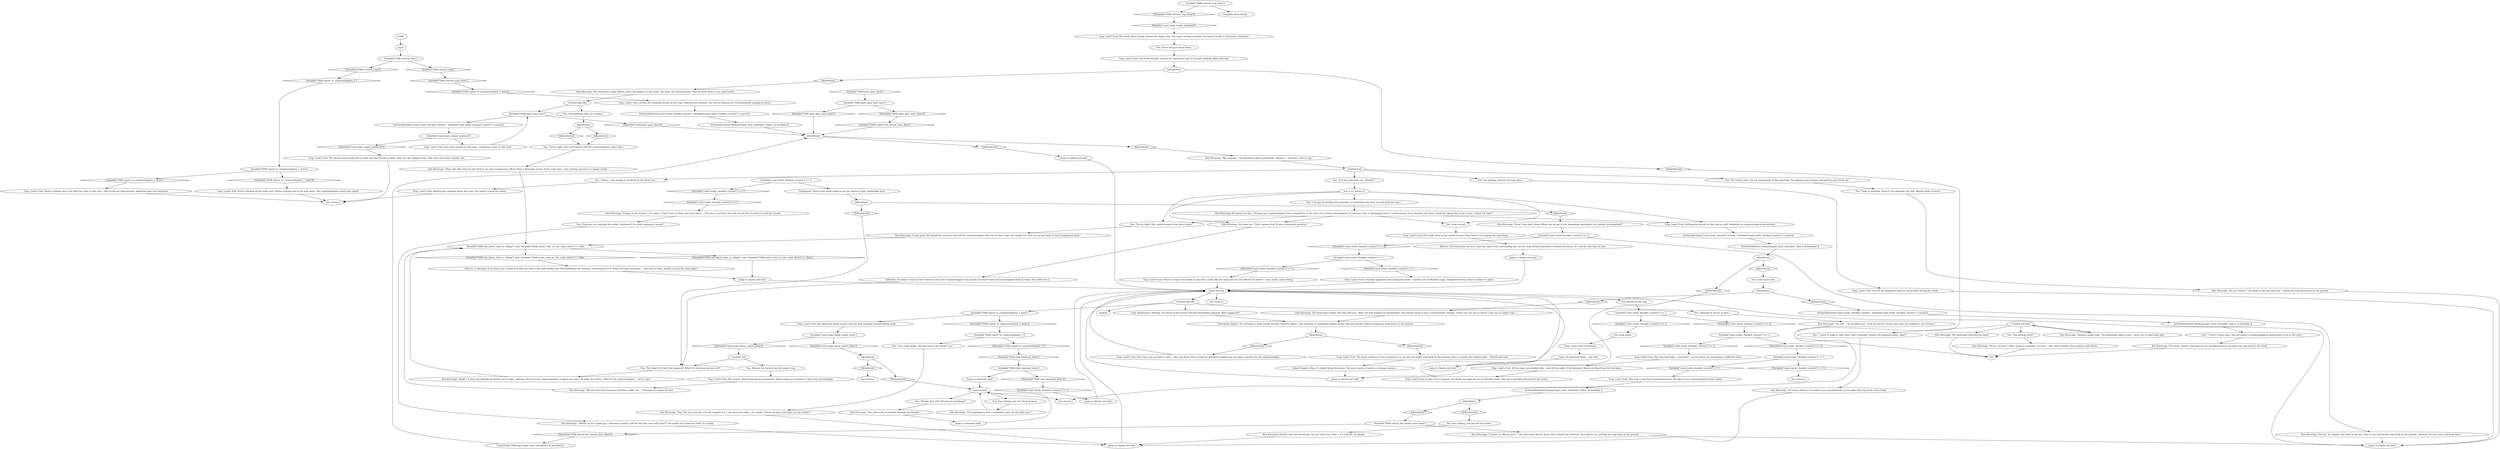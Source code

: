 # COAST ORB / reeds at lands end
# These reeds are in the north, at Land's End. The interactable reeds you can search when Morell tells you to check the phasmid traps. There are traps in these reeds.
# ==================================================
digraph G {
	  0 [label="START"];
	  1 [label="input"];
	  2 [label="Variable[\"TASK.restock_trap\"]"];
	  3 [label="Variable[\"TASK.restock_trap\"]", shape=diamond];
	  4 [label="!(Variable[\"TASK.restock_trap\"])", shape=diamond];
	  5 [label="IsKimHere()"];
	  6 [label="IsKimHere()", shape=diamond];
	  7 [label="!(IsKimHere())", shape=diamond];
	  8 [label="Kim Kitsuragi: \"Right.\" It does not look like he thinks you're right. \"Anyway, that's for the cryptozoologists to figure out now.\" He adds, for clarity: \"*We're* not cryptozoologists -- we're cops.\""];
	  9 [label="Kim Kitsuragi: Neither does the lieutenant. He just raises his collar -- it's cold out, as always."];
	  10 [label="Jump to: [lands end hub]"];
	  11 [label="Variable[\"coast.reeds_checked_counter\"] == 3"];
	  12 [label="Variable[\"coast.reeds_checked_counter\"] == 3", shape=diamond];
	  13 [label="!(Variable[\"coast.reeds_checked_counter\"] == 3)", shape=diamond];
	  14 [label="Kim Kitsuragi: \"Of course. Noted.\" He looks at you, incredulously, as you place the trap back in the reeds."];
	  15 [label="Logic: No phasmid either -- but still..."];
	  16 [label="Variable[\"coast.reeds_checked_counter\"] == 1"];
	  17 [label="Variable[\"coast.reeds_checked_counter\"] == 1", shape=diamond];
	  18 [label="!(Variable[\"coast.reeds_checked_counter\"] == 1)", shape=diamond];
	  19 [label="SetVariableValue(\"backyard.gary_door_unlocked\", false) --[[ Variable[ ]]"];
	  20 [label="IsKimHere()"];
	  21 [label="IsKimHere()", shape=diamond];
	  22 [label="!(IsKimHere())", shape=diamond];
	  23 [label="Kim Kitsuragi: \"Big surprise.\" The lieutenant grins mirthlessly. \"Anyway -- one down, three to go.\""];
	  24 [label="You: \"Maybe they will still attract something?\""];
	  25 [label="Kim Kitsuragi: \"Yes. Like a cat, or another teenage psychopath.\""];
	  26 [label="Variable[\"TASK.open_gary_door_done\"]"];
	  27 [label="Variable[\"TASK.open_gary_door_done\"]", shape=diamond];
	  28 [label="!(Variable[\"TASK.open_gary_door_done\"])", shape=diamond];
	  29 [label="SetVariableValue(\"backyard.gary_door_unlocked\", false) --[[ Variable[ ]]"];
	  30 [label="Variable[\"coast.traps_dying_regret_done\"]"];
	  31 [label="Variable[\"coast.traps_dying_regret_done\"]", shape=diamond];
	  32 [label="!(Variable[\"coast.traps_dying_regret_done\"])", shape=diamond];
	  33 [label="Jump to: [lands end hub]"];
	  34 [label="Kim Kitsuragi: \"Okay. But after that we get back to our own assignments. We've done a thorough survey of the coast now -- just running around is no longer useful.\""];
	  35 [label="Trap: Land's End: The reeds continue to hiss around you as you put the empty trap back on the ground. Time to consult the professionals -- Morell and Lena."];
	  36 [label="You: \"I want to make it clear that I don't *actually* believe the phasmid exists, okay?\""];
	  37 [label="Kim Kitsuragi: \"Always up for a good jog -- otherwise, would I still be *on* this case with *you*?\" He smiles and raises his collar. It's windy."];
	  38 [label="IsKimHere()"];
	  39 [label="IsKimHere()", shape=diamond];
	  40 [label="!(IsKimHere())", shape=diamond];
	  41 [label="SetVariableValue(\"backyard.gary_door_unlocked\", false) --[[ Variable[ ]]"];
	  42 [label="Variable[\"TASK.ask_about_ruby_in_village\"]  and  Variable[\"TASK.locate_ruby_on_the_coast_done\"] == false"];
	  43 [label="Variable[\"TASK.ask_about_ruby_in_village\"]  and  Variable[\"TASK.locate_ruby_on_the_coast_done\"] == false", shape=diamond];
	  44 [label="!(Variable[\"TASK.ask_about_ruby_in_village\"]  and  Variable[\"TASK.locate_ruby_on_the_coast_done\"] == false)", shape=diamond];
	  45 [label="You: [Leave.]"];
	  46 [label="Kim Kitsuragi: The lieutenant's gaze follows yours and lingers on the reeds, the sand, the water beyond. Then he turns back to you expectantly."];
	  47 [label="Kim Kitsuragi: \"Yup. The next one has a *crab* trapped in it.\" He raises his collar -- it's windy. \"These are just crab traps, you do realize?\""];
	  48 [label="Trap: Land's End: A familiar apparatus lies among the reeds -- another one of Morell's traps, weighed down by stones to keep it in place."];
	  49 [label="CancelTask(\"TASK.open_gary_door_cancelled\")--[[ Variable[ ]]"];
	  50 [label="Trap: Land's End: There's nothing else to do with the traps at this time. They're all just lying around, gathering dust and rainwater."];
	  51 [label="You: \"It'll be in the next one. *Surely*.\""];
	  52 [label="You: \"You're right. This crypto-research has been stupid.\""];
	  53 [label="IsKimHere()"];
	  54 [label="IsKimHere()", shape=diamond];
	  55 [label="!(IsKimHere())", shape=diamond];
	  56 [label="Trap: Land's End: No locusts!"];
	  57 [label="lands end hub"];
	  58 [label="Kim Kitsuragi: The lieutenant studies the trap with you. \"Well, the bait worked on *something*. This doesn't mean it was a reed-monster, though. Unless you see one in there? I just see an empty trap...\""];
	  59 [label="Trap: Land's End: There's a trap in the reeds at your feet. Looks like the same one you saw Morell set before -- same mesh, same wiring."];
	  60 [label="SetVariableValue(\"coast.reeds_checked_counter\", Variable[\"coast.reeds_checked_counter\"] +once(1)) "];
	  61 [label="Kim Kitsuragi: He purses his lips. \"Perhaps our cryptozoologists have competition in the form of an actual entomologist? Or someone else is sabotaging them? I could present more theories, but then I would be taking this on as a case -- which I'm *not*.\""];
	  62 [label="remorse hub"];
	  63 [label="Trap: Land's End: The reeds whisper around the sepulchral trap, as though suddenly filled with fear."];
	  64 [label="Kim Kitsuragi: \"Good, good. We should be courteous and tell the cryptozoologists that one of their traps was empty, but then we can get back to *our* assignment here.\""];
	  65 [label="Untitled hub (02)"];
	  66 [label="Authority: He doesn't want to, but if there is one more cryptozoological run-around, he *must* force the investigation back on track. This better be it..."];
	  67 [label="Variable[\"coast.reeds_checked_counter\"] == 1"];
	  68 [label="Variable[\"coast.reeds_checked_counter\"] == 1", shape=diamond];
	  69 [label="!(Variable[\"coast.reeds_checked_counter\"] == 1)", shape=diamond];
	  70 [label="Variable[\"TASK.report_to_cryptozoologists_1_done\"]"];
	  71 [label="Variable[\"TASK.report_to_cryptozoologists_1_done\"]", shape=diamond];
	  72 [label="!(Variable[\"TASK.report_to_cryptozoologists_1_done\"])", shape=diamond];
	  73 [label="Jump to: [lands end hub]"];
	  74 [label="You: \"Bummer it wasn't in here...\""];
	  75 [label="Trap: Land's End: The reeds dance slowly around the empty trap. The trap's netting trembles. No insect sounds or movement anywhere."];
	  76 [label="Trap: Land's End: The locusts aren't doing all too well, but they're still in there. This isn't the *empty* trap. That must have been another one."];
	  77 [label="You: \"No need to grin. I'm not *expecting* to find anything. I'm helping some citizens and getting some fresh air.\""];
	  78 [label="Trap: Land's End: The locusts, dazed from being transported, slowly begin to acclimate to their new surroundings."];
	  79 [label="You: Release the locusts into the empty trap."];
	  80 [label="Shivers: The wind picks up here, near the cape's end, surrounding the narrow strip of land from three cardinal directions. It's cold for this time of year."];
	  81 [label="You: \"Damn, I was hoping it would be in the *first* one.\""];
	  82 [label="Kim Kitsuragi: \"Good. Now that's done. When can we get to our impending apocalypse of a murder investigation?\""];
	  83 [label="Kim Kitsuragi: \"Of course. Noted.\" He looks at you, incredulously, as you place the trap back in the reeds."];
	  84 [label="Jump to: [lands end hub]"];
	  85 [label="Kim Kitsuragi: \"No-no. I'm fine. I didn't mean to complain, it's just...\" He's short-winded. The sentence ends there."];
	  86 [label="Untitled hub"];
	  87 [label="You: [Leave.]"];
	  88 [label="You: [Leave.]"];
	  89 [label="IsKimHere()"];
	  90 [label="IsKimHere()", shape=diamond];
	  91 [label="!(IsKimHere())", shape=diamond];
	  92 [label="IsKimHere()"];
	  93 [label="IsKimHere()", shape=diamond];
	  94 [label="!(IsKimHere())", shape=diamond];
	  95 [label="Trap: Land's End: You've checked all the traps now. There's nothing else to do with them. The cryptozoologists await your report."];
	  96 [label="Jump to: [lands end hub]"];
	  97 [label="Shivers: A cold gust of air dries your sweaty face and you look to the dark shadow the Feld building in the distance, drawing you to it. What a strange sensation... Once this is done, should you ask the wind again?"];
	  98 [label="IsKimHere()"];
	  99 [label="IsKimHere()", shape=diamond];
	  100 [label="!(IsKimHere())", shape=diamond];
	  101 [label="Variable[\"coast.reeds_checked_counter\"] == 2"];
	  102 [label="Variable[\"coast.reeds_checked_counter\"] == 2", shape=diamond];
	  103 [label="!(Variable[\"coast.reeds_checked_counter\"] == 2)", shape=diamond];
	  104 [label="SetVariableValue(\"coast.reeds_checked_counter\", Variable[\"coast.reeds_checked_counter\"] +once(1)) "];
	  105 [label="Trap: Land's End: You set the apparatus back on the ground, among the reeds."];
	  106 [label="Jump to: [lands end hub]"];
	  107 [label="You: \"I do get the feeling that someone or something may have messed with the trap...\""];
	  108 [label="IsKimHere()"];
	  109 [label="IsKimHere()", shape=diamond];
	  110 [label="!(IsKimHere())", shape=diamond];
	  111 [label="You: (Immediately yell.) \"It's empty!\""];
	  112 [label="Trap: Land's End: This trap is also full of panicked locusts. No sign of any cryptozoological beast inside."];
	  113 [label="Jump to: [remorse hub]"];
	  114 [label="IsKimHere()"];
	  115 [label="IsKimHere()", shape=diamond];
	  116 [label="!(IsKimHere())", shape=diamond];
	  117 [label="You: Say nothing, just put the trap down."];
	  118 [label="Trap: Land's End: The reeds sway in the coastal breeze. They seem to be waiting for something."];
	  119 [label="You: Reach for the trap."];
	  120 [label="Perception (Sight): The netting is a little untidy, messier than the others. Like someone or something picked up the trap and shook it before dropping it back down on the ground."];
	  121 [label="Kim Kitsuragi: \"I'm just...\" he breathes out. \"Glad we haven't found some poor cat trapped in one of these.\""];
	  122 [label="Variable[\"TASK.restock_trap_done\"]"];
	  123 [label="Variable[\"TASK.restock_trap_done\"]", shape=diamond];
	  124 [label="!(Variable[\"TASK.restock_trap_done\"])", shape=diamond];
	  125 [label="Empathy: Poor things..."];
	  126 [label="Untitled hub"];
	  127 [label="You: Pause and just stand there."];
	  128 [label="You: Say nothing, just put the trap down."];
	  129 [label="Trap: Boathouses: Nothing. No traces of the locusts *or* the Insulindian phasmid. What happened?"];
	  130 [label="SetVariableValue(\"coast.reeds_checked_counter\", Variable[\"coast.reeds_checked_counter\"] +once(1)) "];
	  131 [label="Trap: Land's End: All the traps are stocked now -- and still no sight of the phasmid. Return to Morell and let him know."];
	  132 [label="Variable[\"TASK.report_to_cryptozoologists_1\"]"];
	  133 [label="Variable[\"TASK.report_to_cryptozoologists_1\"]", shape=diamond];
	  134 [label="!(Variable[\"TASK.report_to_cryptozoologists_1\"])", shape=diamond];
	  135 [label="You: \"Let's keep going. The next one is the *lucky* one.\""];
	  136 [label="Kim Kitsuragi: The lieutenant stretches his back."];
	  137 [label="Kim Kitsuragi: \"I'm beginning to feel... somewhat sorry for the little guys.\""];
	  138 [label="You: [Leave.]"];
	  139 [label="You: \"But what if it *was* the phasmid? What if it ate them and got out?\""];
	  140 [label="You: Look around."];
	  141 [label="Untitled hub (02)"];
	  142 [label="You: \"How are you enjoying the cardio, lieutenant? I'm quite enjoying it myself.\""];
	  143 [label="Kim Kitsuragi: \"Another empty trap,\" the lieutenant takes a note -- more out of habit than duty."];
	  144 [label="Variable[\"TASK.unlock_the_weasle_door_done\"]"];
	  145 [label="Variable[\"TASK.unlock_the_weasle_door_done\"]", shape=diamond];
	  146 [label="!(Variable[\"TASK.unlock_the_weasle_door_done\"])", shape=diamond];
	  147 [label="Kim Kitsuragi: \"I meant no offence, just...\" The lieutenant doesn't know how to finish the sentence. He looks at you, putting the trap back on the ground."];
	  148 [label="You: \"Yeah, it probably *wasn't* the phasmid, but still. Morell needs to know.\""];
	  149 [label="Kim Kitsuragi: He stops you. \"Don't answer that. It was a rhetorical question.\""];
	  150 [label="Variable[\"coast.reeds_checked_counter\"] == 2"];
	  151 [label="Variable[\"coast.reeds_checked_counter\"] == 2", shape=diamond];
	  152 [label="!(Variable[\"coast.reeds_checked_counter\"] == 2)", shape=diamond];
	  153 [label="Kim Kitsuragi: \"Surely,\" he repeats and looks at the sea, then at you putting the trap back on the ground. \"Anyway, the air is nice and fresh here...\""];
	  154 [label="see_it_to_believe_it"];
	  155 [label="Trap: Land's End: This trap's not too hard to spot -- once you know what to look for. Keeping it hidden has not been a priority for the cryptozoologist."];
	  156 [label="Kim Kitsuragi: \"Empty as all of them...\" he pants. \"*One* more of these and we're done...\" His face is red from the cold sea air. He crouches to catch his breath."];
	  157 [label="You: Look closer still."];
	  158 [label="Variable[\"TASK.open_gary_door\"]"];
	  159 [label="Variable[\"TASK.open_gary_door\"]", shape=diamond];
	  160 [label="!(Variable[\"TASK.open_gary_door\"])", shape=diamond];
	  161 [label="SetVariableValue(\"coast.reeds_checked_counter\", Variable[\"coast.reeds_checked_counter\"] +once(1)) "];
	  162 [label="SetVariableValue(\"backyard.gary_door_unlocked\", false) --[[ Variable[ ]]"];
	  163 [label="Variable[\"coast.traps_empty_landsend\"]"];
	  164 [label="Variable[\"coast.traps_empty_landsend\"]", shape=diamond];
	  165 [label="!(Variable[\"coast.traps_empty_landsend\"])", shape=diamond];
	  166 [label="Trap: Land's End: Your voice echoes on the coast, carried by a gust of cold wind."];
	  167 [label="You: \"You're right. But I still need to tell the cryptozoologists about this.\""];
	  168 [label="Trap: Land's End: Nothing but locusts in this trap as well. Definitely no cryptozoological monstrosity."];
	  169 [label="Trap: Land's End: The trap feels light -- and silent -- as you pick it up. Something is different here..."];
	  170 [label="You: Look closer."];
	  171 [label="You: \"I *must* stress that I did not expect a cryptozoological monstrosity to be in this trap.\""];
	  172 [label="Variable[\"TASK.report_to_cryptozoologists_3_done\"]"];
	  173 [label="Variable[\"TASK.report_to_cryptozoologists_3_done\"]", shape=diamond];
	  174 [label="!(Variable[\"TASK.report_to_cryptozoologists_3_done\"])", shape=diamond];
	  175 [label="Trap: Land's End: Just dead and dying locusts, and the slow swaying of surrounding reeds."];
	  176 [label="Trap: Land's End: Locusts are crawling around in the trap, confused but uneaten. You see no carnivorous *reed-phasmid* gorging on them."];
	  177 [label="You: [Leave.]"];
	  178 [label="Trap: Land's End: It takes you a moment, but finally you spot the last of Morell's traps. This one's partially obscured by the reeds..."];
	  179 [label="Jump to: [lands end hub]"];
	  180 [label="Inland Empire: Man, it's lonely doing this alone. The wind seems to howl in a strange manner..."];
	  181 [label="You: Say nothing, just put the trap down."];
	  182 [label="You: \"You getting tired?\""];
	  183 [label="endhub"];
	  184 [label="Variable[\"coast.reeds_checked_counter\"] == 3"];
	  185 [label="Variable[\"coast.reeds_checked_counter\"] == 3", shape=diamond];
	  186 [label="!(Variable[\"coast.reeds_checked_counter\"] == 3)", shape=diamond];
	  187 [label="Composure: They're not really going to get the chance to get comfortable here."];
	  188 [label="Kim Kitsuragi: \"We did *sort of* promise to tell them, didn't we...\" He seems to regret the fact."];
	  189 [label="Kim Kitsuragi: \"No you weren't.\" He looks at the sea, then you -- laying the trap back down on the ground."];
	  190 [label="Trap: Land's End: Nothing has changed about this trap. You need to check the others."];
	  191 [label="Variable[\"TASK.trap_landsend_done\"]"];
	  192 [label="Variable[\"TASK.trap_landsend_done\"]", shape=diamond];
	  193 [label="!(Variable[\"TASK.trap_landsend_done\"])", shape=diamond];
	  194 [label="Jump to: [remorse hub]"];
	  195 [label="Untitled hub (08)"];
	  196 [label="Jump to: [lands end hub]"];
	  0 -> 1
	  1 -> 2
	  2 -> 3
	  2 -> 4
	  3 -> 123
	  4 -> 133
	  5 -> 6
	  5 -> 7
	  6 -> 138
	  7 -> 62
	  8 -> 42
	  9 -> 84
	  10 -> 57
	  11 -> 12
	  11 -> 13
	  12 -> 170
	  13 -> 101
	  14 -> 84
	  15 -> 196
	  16 -> 17
	  16 -> 18
	  17 -> 112
	  18 -> 177
	  19 -> 114
	  20 -> 21
	  20 -> 22
	  21 -> 23
	  22 -> 33
	  23 -> 86
	  24 -> 25
	  25 -> 113
	  26 -> 27
	  26 -> 28
	  27 -> 20
	  28 -> 145
	  29 -> 20
	  30 -> 32
	  30 -> 31
	  31 -> 5
	  32 -> 126
	  33 -> 57
	  34 -> 42
	  35 -> 180
	  36 -> 14
	  37 -> 84
	  38 -> 40
	  38 -> 39
	  39 -> 144
	  40 -> 181
	  41 -> 171
	  42 -> 43
	  42 -> 44
	  43 -> 97
	  44 -> 106
	  46 -> 195
	  47 -> 84
	  48 -> 57
	  49 -> 20
	  50 -> 45
	  51 -> 154
	  52 -> 64
	  53 -> 54
	  53 -> 55
	  54 -> 167
	  55 -> 167
	  56 -> 15
	  57 -> 88
	  57 -> 141
	  57 -> 119
	  58 -> 120
	  59 -> 57
	  60 -> 19
	  61 -> 168
	  61 -> 140
	  61 -> 149
	  61 -> 52
	  62 -> 24
	  62 -> 128
	  62 -> 87
	  63 -> 108
	  64 -> 42
	  65 -> 136
	  65 -> 36
	  65 -> 182
	  65 -> 143
	  66 -> 139
	  67 -> 68
	  67 -> 69
	  68 -> 48
	  69 -> 59
	  70 -> 72
	  70 -> 71
	  71 -> 50
	  72 -> 95
	  73 -> 57
	  74 -> 121
	  75 -> 127
	  76 -> 45
	  77 -> 148
	  78 -> 188
	  79 -> 78
	  80 -> 73
	  81 -> 190
	  82 -> 150
	  83 -> 197
	  84 -> 57
	  85 -> 197
	  86 -> 81
	  86 -> 117
	  86 -> 51
	  86 -> 77
	  89 -> 90
	  89 -> 91
	  90 -> 58
	  91 -> 130
	  92 -> 93
	  92 -> 94
	  93 -> 155
	  94 -> 35
	  95 -> 45
	  96 -> 57
	  97 -> 106
	  98 -> 99
	  98 -> 100
	  99 -> 82
	  100 -> 139
	  101 -> 102
	  101 -> 103
	  102 -> 169
	  103 -> 16
	  104 -> 29
	  105 -> 96
	  106 -> 57
	  107 -> 61
	  108 -> 109
	  108 -> 110
	  109 -> 46
	  110 -> 87
	  111 -> 53
	  112 -> 162
	  113 -> 62
	  114 -> 115
	  114 -> 116
	  115 -> 157
	  116 -> 10
	  117 -> 105
	  118 -> 80
	  119 -> 11
	  120 -> 92
	  121 -> 197
	  122 -> 124
	  122 -> 125
	  123 -> 173
	  124 -> 164
	  126 -> 139
	  126 -> 79
	  127 -> 63
	  128 -> 137
	  129 -> 120
	  130 -> 41
	  131 -> 178
	  132 -> 134
	  132 -> 135
	  133 -> 70
	  134 -> 192
	  135 -> 47
	  136 -> 197
	  137 -> 62
	  139 -> 8
	  140 -> 118
	  141 -> 129
	  141 -> 74
	  141 -> 172
	  141 -> 183
	  142 -> 37
	  143 -> 65
	  144 -> 146
	  144 -> 147
	  145 -> 20
	  146 -> 49
	  147 -> 96
	  148 -> 189
	  149 -> 66
	  150 -> 152
	  150 -> 153
	  151 -> 156
	  152 -> 67
	  153 -> 96
	  154 -> 168
	  154 -> 107
	  154 -> 140
	  154 -> 52
	  154 -> 149
	  155 -> 57
	  156 -> 142
	  157 -> 89
	  158 -> 160
	  158 -> 161
	  159 -> 26
	  160 -> 20
	  161 -> 163
	  162 -> 38
	  163 -> 165
	  163 -> 166
	  164 -> 75
	  165 -> 76
	  166 -> 158
	  167 -> 34
	  168 -> 60
	  169 -> 131
	  170 -> 56
	  171 -> 83
	  172 -> 174
	  172 -> 175
	  173 -> 176
	  174 -> 132
	  175 -> 30
	  176 -> 104
	  178 -> 57
	  179 -> 57
	  180 -> 10
	  181 -> 9
	  182 -> 85
	  184 -> 186
	  184 -> 187
	  185 -> 179
	  186 -> 151
	  187 -> 98
	  188 -> 42
	  189 -> 96
	  190 -> 45
	  191 -> 193
	  191 -> 194
	  192 -> 191
	  193 -> 185
	  194 -> 62
	  195 -> 158
	  195 -> 111
	  196 -> 57
}

